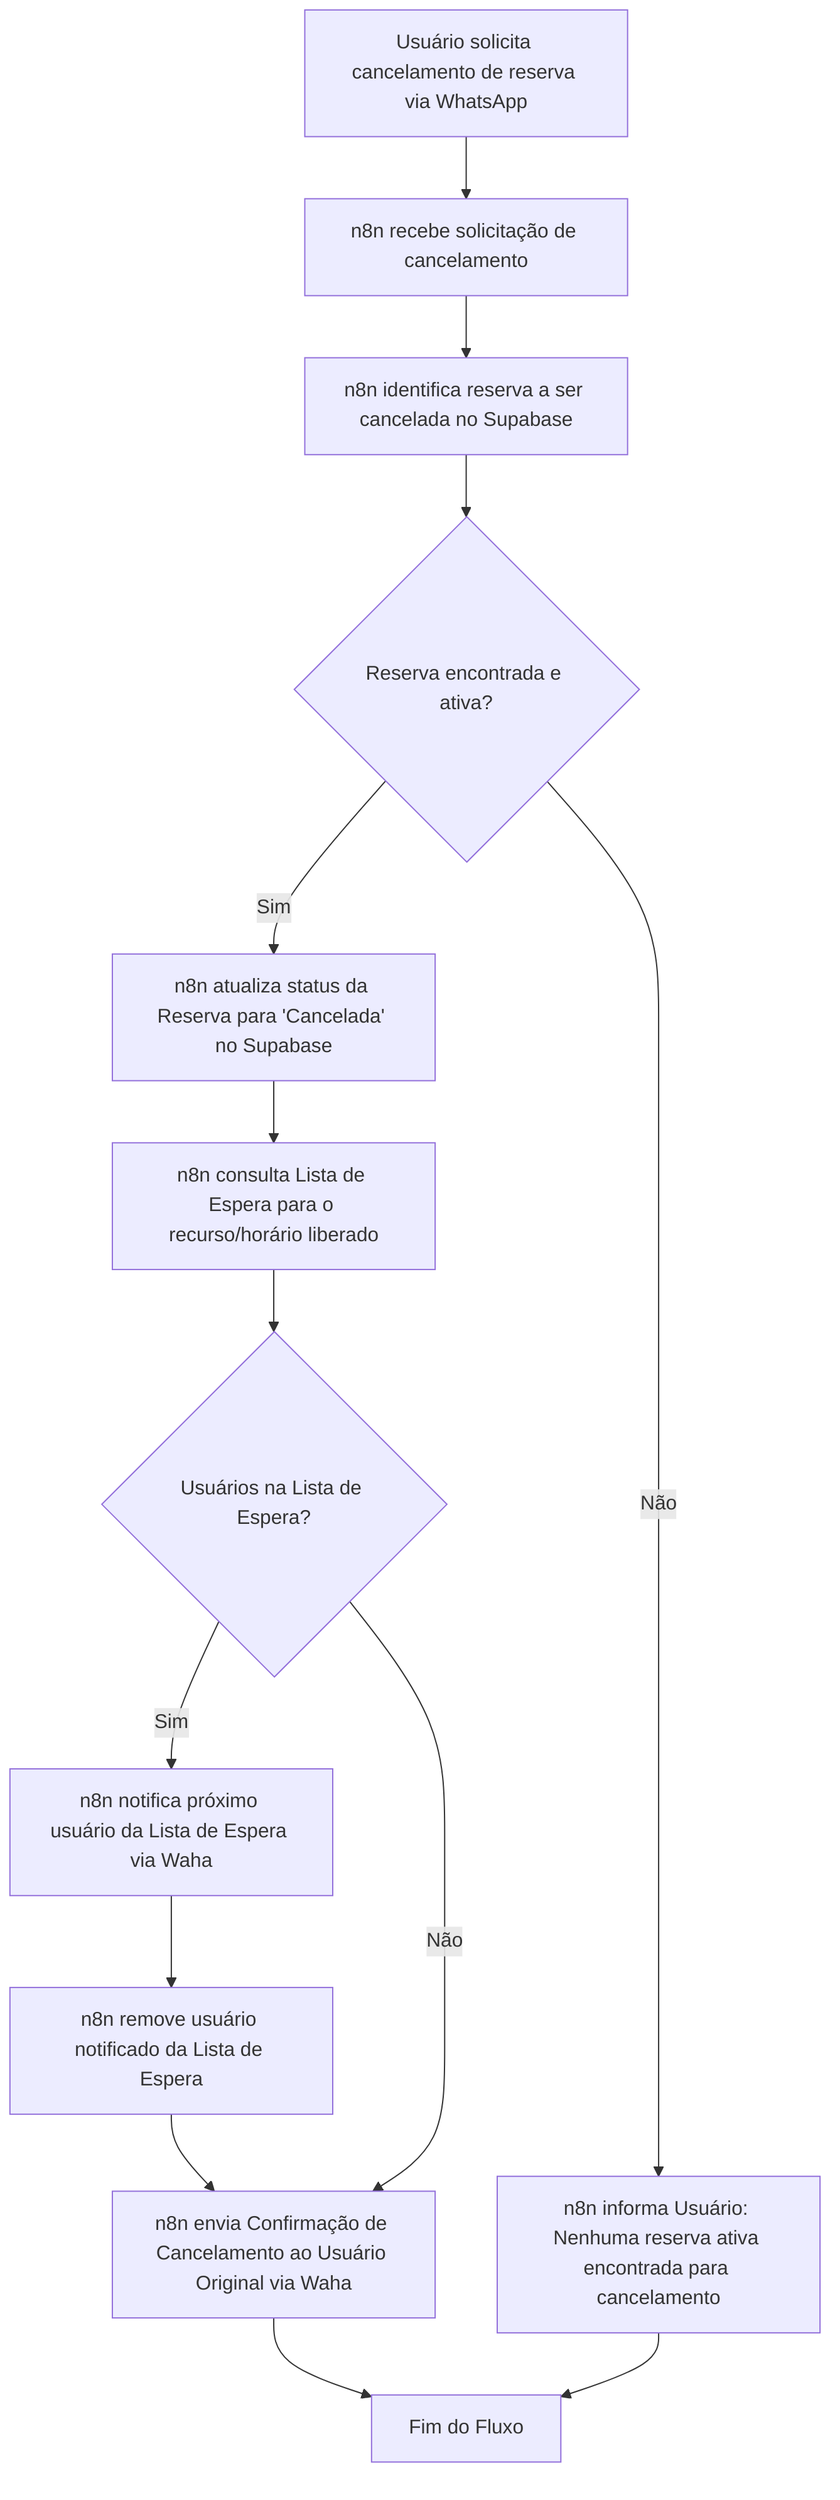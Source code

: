 graph TD
    A["Usuário solicita cancelamento de reserva via WhatsApp"] --> B["n8n recebe solicitação de cancelamento"]
    B --> C["n8n identifica reserva a ser cancelada no Supabase"]
    C --> D{"Reserva encontrada e ativa?"}

    D -- Sim --> E["n8n atualiza status da Reserva para 'Cancelada' no Supabase"]
    E --> F["n8n consulta Lista de Espera para o recurso/horário liberado"]
    F --> G{"Usuários na Lista de Espera?"}

    G -- Sim --> H["n8n notifica próximo usuário da Lista de Espera via Waha"]
    H --> I["n8n remove usuário notificado da Lista de Espera"]
    I --> J["n8n envia Confirmação de Cancelamento ao Usuário Original via Waha"]
    J --> Z["Fim do Fluxo"]

    G -- Não --> J

    D -- Não --> K["n8n informa Usuário: Nenhuma reserva ativa encontrada para cancelamento"]
    K --> Z